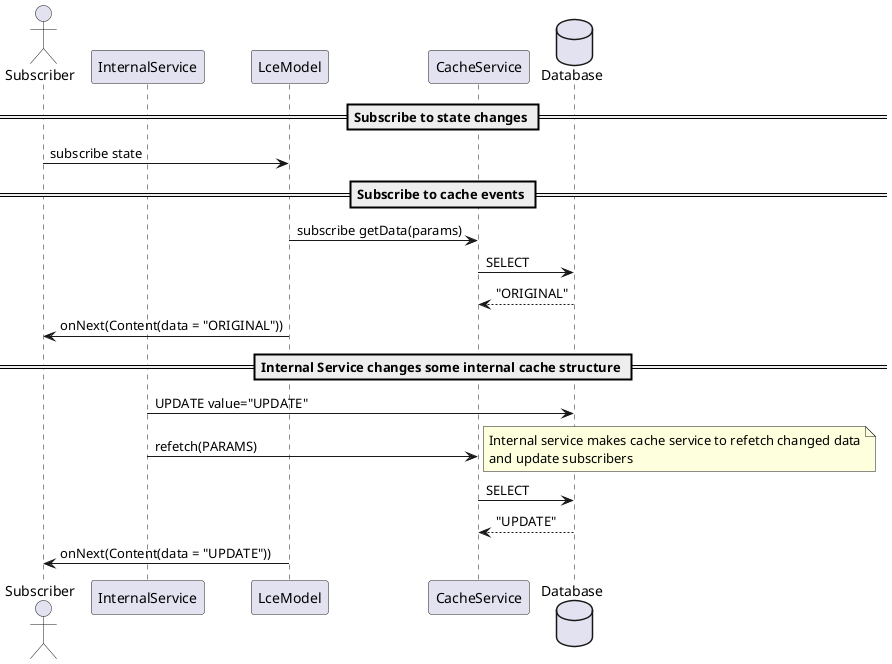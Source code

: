 @startuml
Actor Subscriber
Participant InternalService
Participant LceModel
Participant CacheService
Database Database

== Subscribe to state changes ==
Subscriber -> LceModel: subscribe state
== Subscribe to cache events ==
LceModel -> CacheService: subscribe getData(params)
CacheService -> Database: SELECT
CacheService <-- Database: "ORIGINAL"
LceModel -> Subscriber: onNext(Content(data = "ORIGINAL"))

== Internal Service changes some internal cache structure ==
InternalService -> Database: UPDATE value="UPDATE"
InternalService -> CacheService: refetch(PARAMS)
note right
    Internal service makes cache service to refetch changed data
    and update subscribers
end note
CacheService -> Database: SELECT
CacheService <-- Database: "UPDATE"
LceModel -> Subscriber: onNext(Content(data = "UPDATE"))
@enduml
